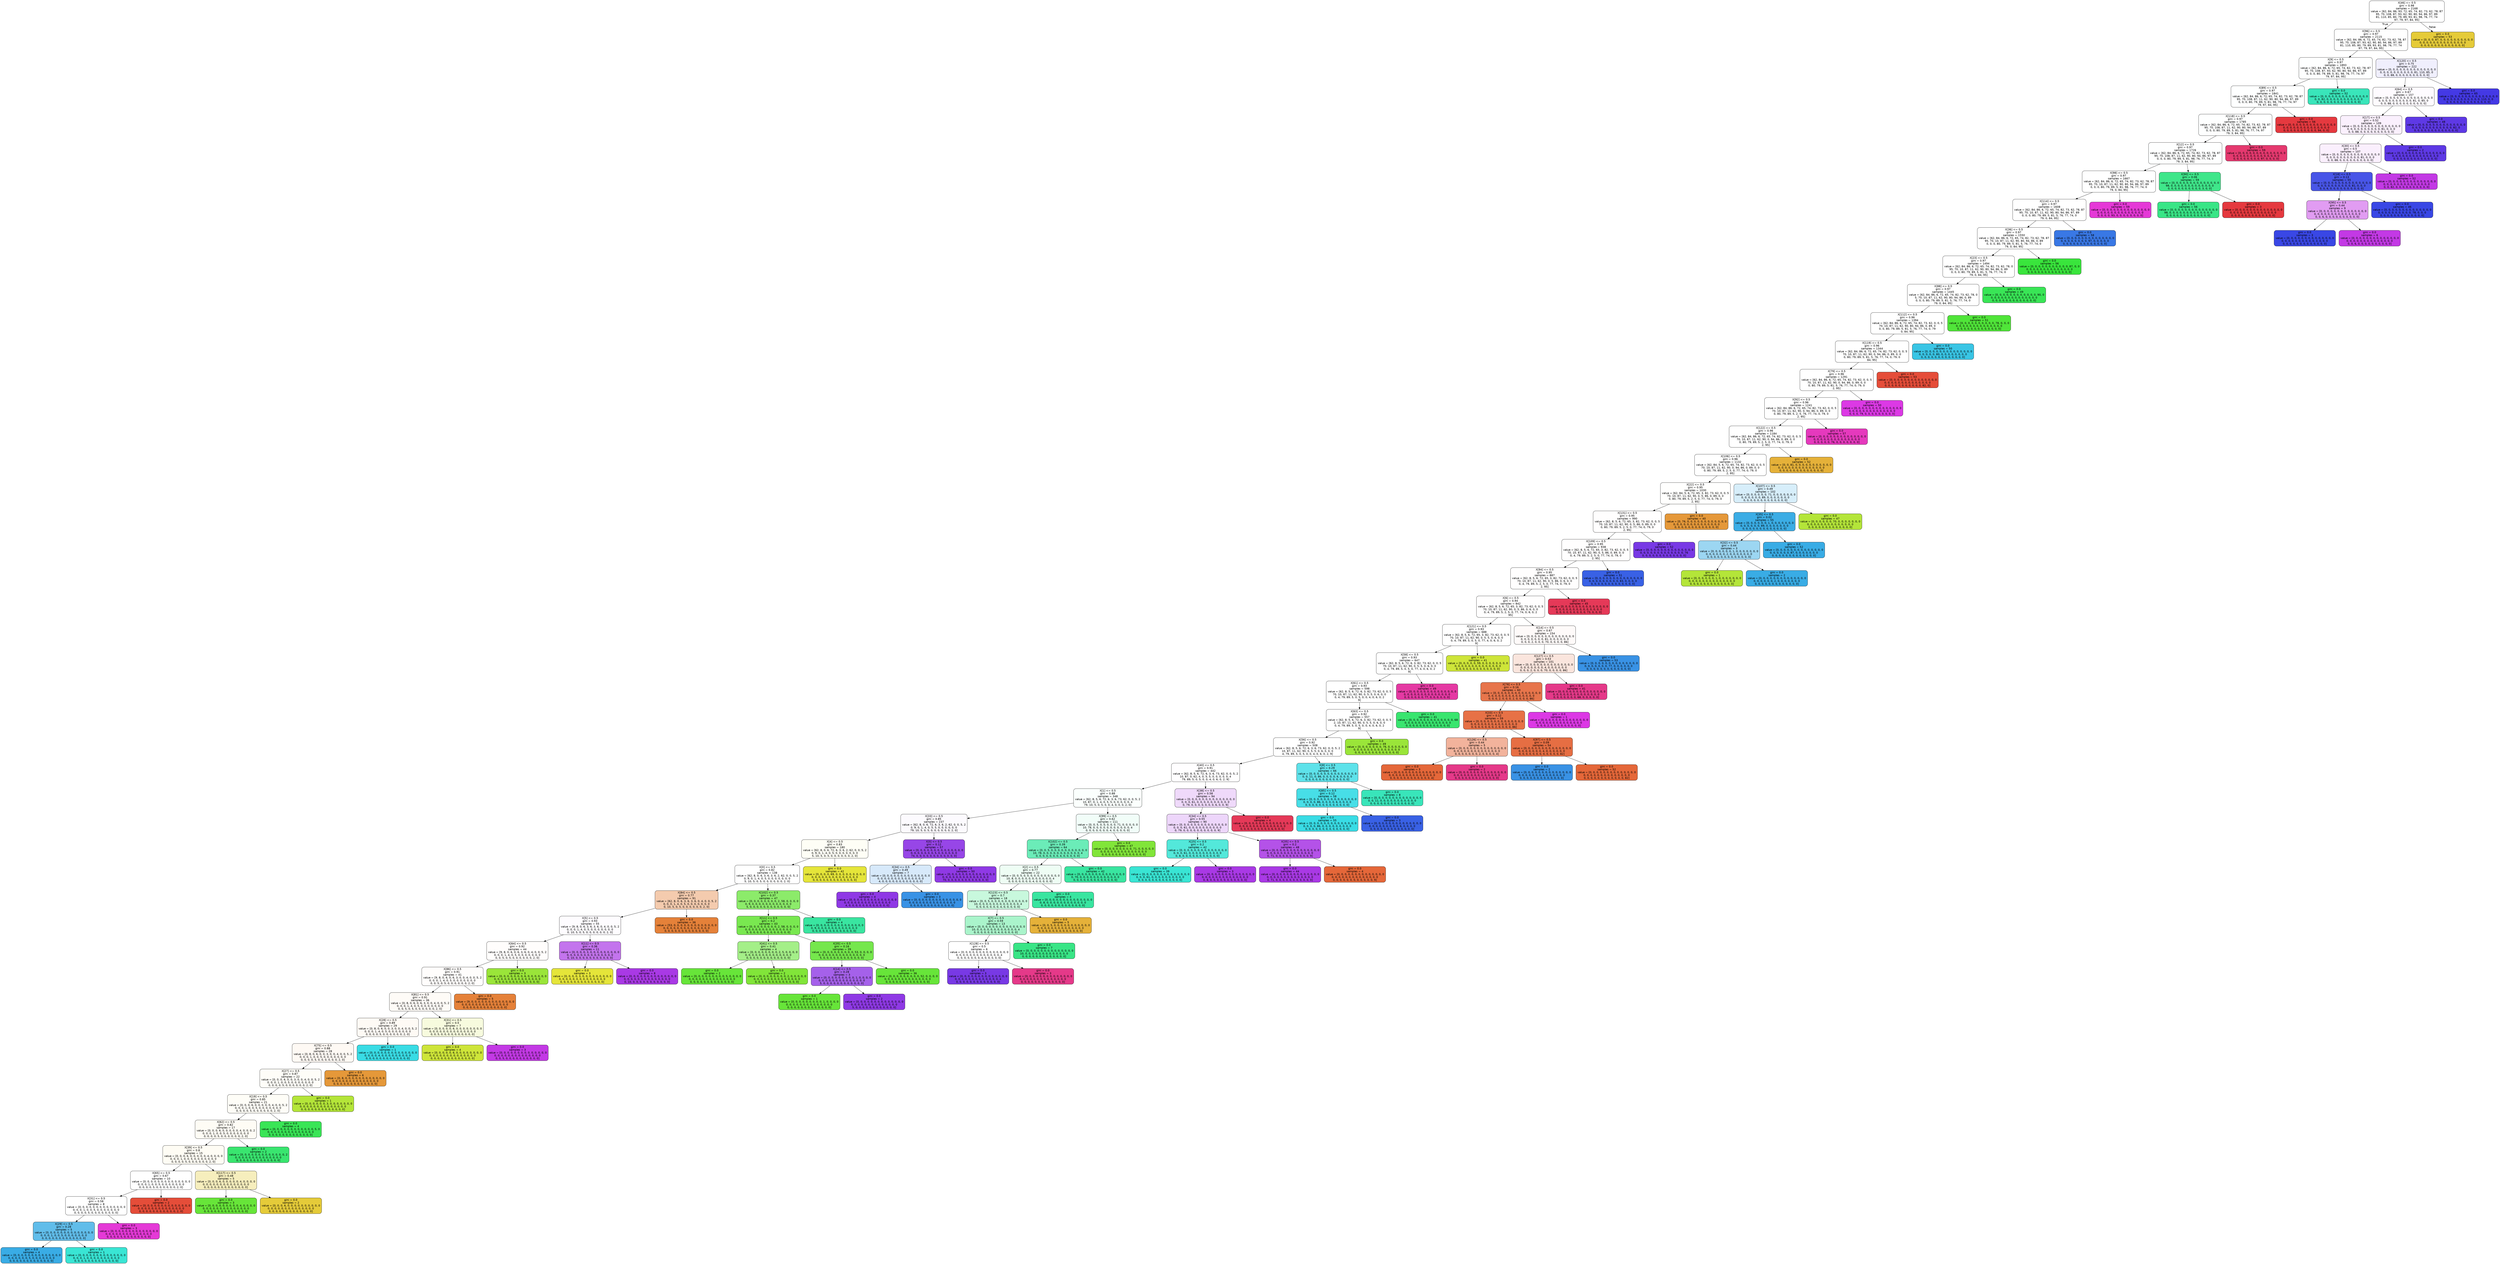 digraph Tree {
node [shape=box, style="filled, rounded", color="black", fontname=helvetica] ;
edge [fontname=helvetica] ;
0 [label="X[46] <= 0.5\ngini = 0.98\nsamples = 2168\nvalue = [62, 84, 86, 93, 72, 65, 74, 82, 73, 62, 78, 87\n95, 70, 108, 87, 93, 62, 90, 80, 94, 86, 97, 89\n81, 110, 85, 80, 79, 89, 93, 81, 98, 76, 77, 74\n97, 79, 97, 84, 95]", fillcolor="#ffffff"] ;
1 [label="X[96] <= 0.5\ngini = 0.97\nsamples = 2115\nvalue = [62, 84, 86, 6, 72, 65, 74, 82, 73, 62, 78, 87\n95, 70, 108, 87, 93, 62, 90, 80, 94, 86, 97, 89\n81, 110, 85, 80, 79, 89, 93, 81, 98, 76, 77, 74\n97, 79, 97, 84, 95]", fillcolor="#ffffff"] ;
0 -> 1 [labeldistance=2.5, labelangle=45, headlabel="True"] ;
2 [label="X[9] <= 0.5\ngini = 0.97\nsamples = 1893\nvalue = [62, 84, 86, 6, 72, 65, 74, 82, 73, 62, 78, 87\n95, 70, 108, 87, 93, 62, 90, 80, 94, 86, 97, 89\n0, 0, 0, 80, 79, 89, 5, 81, 98, 76, 77, 74, 97\n79, 97, 84, 95]", fillcolor="#feffff"] ;
1 -> 2 ;
3 [label="X[89] <= 0.5\ngini = 0.97\nsamples = 1841\nvalue = [62, 84, 86, 6, 72, 65, 74, 82, 73, 62, 78, 87\n95, 70, 108, 87, 11, 62, 90, 80, 94, 86, 97, 89\n0, 0, 0, 80, 79, 89, 5, 81, 98, 76, 77, 74, 97\n79, 97, 84, 95]", fillcolor="#feffff"] ;
2 -> 3 ;
4 [label="X[118] <= 0.5\ngini = 0.97\nsamples = 1785\nvalue = [62, 84, 86, 6, 72, 65, 74, 82, 73, 62, 78, 87\n95, 70, 108, 87, 11, 62, 90, 80, 94, 86, 97, 89\n0, 0, 0, 80, 79, 89, 5, 81, 98, 76, 77, 74, 97\n79, 3, 84, 95]", fillcolor="#feffff"] ;
3 -> 4 ;
5 [label="X[12] <= 0.5\ngini = 0.97\nsamples = 1726\nvalue = [62, 84, 86, 6, 72, 65, 74, 82, 73, 62, 78, 87\n95, 70, 108, 87, 11, 62, 90, 80, 94, 86, 97, 89\n0, 0, 0, 80, 79, 89, 5, 81, 98, 76, 77, 74, 0\n79, 3, 84, 95]", fillcolor="#feffff"] ;
4 -> 5 ;
6 [label="X[98] <= 0.5\ngini = 0.97\nsamples = 1667\nvalue = [62, 84, 86, 6, 72, 65, 74, 82, 73, 62, 78, 87\n95, 70, 10, 87, 11, 62, 90, 80, 94, 86, 97, 89\n0, 0, 0, 80, 79, 89, 5, 81, 98, 76, 77, 74, 0\n79, 0, 84, 95]", fillcolor="#ffffff"] ;
5 -> 6 ;
7 [label="X[114] <= 0.5\ngini = 0.97\nsamples = 1608\nvalue = [62, 84, 86, 6, 72, 65, 74, 82, 73, 62, 78, 87\n95, 70, 10, 87, 11, 62, 90, 80, 94, 86, 97, 89\n0, 0, 0, 80, 79, 89, 5, 81, 5, 76, 77, 74, 0\n79, 0, 84, 95]", fillcolor="#ffffff"] ;
6 -> 7 ;
8 [label="X[36] <= 0.5\ngini = 0.97\nsamples = 1550\nvalue = [62, 84, 86, 6, 72, 65, 74, 82, 73, 62, 78, 87\n95, 70, 10, 87, 11, 62, 90, 80, 94, 86, 0, 89\n0, 0, 0, 80, 79, 89, 5, 81, 5, 76, 77, 74, 0\n79, 0, 84, 95]", fillcolor="#ffffff"] ;
7 -> 8 ;
9 [label="X[23] <= 0.5\ngini = 0.97\nsamples = 1494\nvalue = [62, 84, 86, 6, 72, 65, 74, 82, 73, 62, 78, 0\n95, 70, 10, 87, 11, 62, 90, 80, 94, 86, 0, 89\n0, 0, 0, 80, 79, 89, 5, 81, 5, 76, 77, 74, 0\n79, 0, 84, 95]", fillcolor="#ffffff"] ;
8 -> 9 ;
10 [label="X[88] <= 0.5\ngini = 0.97\nsamples = 1445\nvalue = [62, 84, 86, 6, 72, 65, 74, 82, 73, 62, 78, 0\n5, 70, 10, 87, 11, 62, 90, 80, 94, 86, 0, 89\n0, 0, 0, 80, 79, 89, 5, 81, 5, 76, 77, 74, 0\n79, 0, 84, 95]", fillcolor="#ffffff"] ;
9 -> 10 ;
11 [label="X[112] <= 0.5\ngini = 0.96\nsamples = 1394\nvalue = [62, 84, 86, 6, 72, 65, 74, 82, 73, 62, 0, 0, 5\n70, 10, 87, 11, 62, 90, 80, 94, 86, 0, 89, 0\n0, 0, 80, 79, 89, 5, 81, 5, 76, 77, 74, 0, 79\n0, 84, 95]", fillcolor="#ffffff"] ;
10 -> 11 ;
12 [label="X[119] <= 0.5\ngini = 0.96\nsamples = 1344\nvalue = [62, 84, 86, 6, 72, 65, 74, 82, 73, 62, 0, 0, 5\n70, 10, 87, 11, 62, 90, 0, 94, 86, 0, 89, 0, 0\n0, 80, 79, 89, 5, 81, 5, 76, 77, 74, 0, 79, 0\n84, 95]", fillcolor="#ffffff"] ;
11 -> 12 ;
13 [label="X[79] <= 0.5\ngini = 0.96\nsamples = 1291\nvalue = [62, 84, 86, 6, 72, 65, 74, 82, 73, 62, 0, 0, 5\n70, 10, 87, 11, 62, 90, 0, 94, 86, 0, 89, 0, 0\n0, 80, 79, 89, 5, 81, 5, 76, 77, 74, 0, 79, 0\n2, 95]", fillcolor="#ffffff"] ;
12 -> 13 ;
14 [label="X[92] <= 0.5\ngini = 0.96\nsamples = 1241\nvalue = [62, 84, 86, 6, 72, 65, 74, 82, 73, 62, 0, 0, 5\n70, 10, 87, 11, 62, 90, 0, 94, 86, 0, 89, 0, 0\n0, 80, 79, 89, 5, 2, 5, 76, 77, 74, 0, 79, 0\n2, 95]", fillcolor="#ffffff"] ;
13 -> 14 ;
15 [label="X[122] <= 0.5\ngini = 0.96\nsamples = 1184\nvalue = [62, 84, 86, 6, 72, 65, 74, 82, 73, 62, 0, 0, 5\n70, 10, 87, 11, 62, 90, 0, 94, 86, 0, 89, 0, 0\n0, 80, 79, 89, 5, 2, 5, 0, 77, 74, 0, 79, 0\n2, 95]", fillcolor="#ffffff"] ;
14 -> 15 ;
16 [label="X[106] <= 0.5\ngini = 0.96\nsamples = 1132\nvalue = [62, 84, 5, 6, 72, 65, 74, 82, 73, 62, 0, 0, 5\n70, 10, 87, 11, 62, 90, 0, 94, 86, 0, 89, 0, 0\n0, 80, 79, 89, 5, 2, 5, 0, 77, 74, 0, 79, 0\n2, 95]", fillcolor="#ffffff"] ;
15 -> 16 ;
17 [label="X[22] <= 0.5\ngini = 0.95\nsamples = 1030\nvalue = [62, 84, 5, 6, 72, 65, 3, 82, 73, 62, 0, 0, 5\n70, 10, 87, 11, 62, 90, 0, 5, 86, 0, 89, 0, 0\n0, 80, 79, 89, 5, 2, 5, 0, 77, 74, 0, 79, 0\n2, 95]", fillcolor="#fffffe"] ;
16 -> 17 ;
18 [label="X[131] <= 0.5\ngini = 0.95\nsamples = 990\nvalue = [62, 8, 5, 6, 72, 65, 3, 82, 73, 62, 0, 0, 5\n70, 10, 87, 11, 62, 90, 0, 5, 86, 0, 89, 0, 0\n0, 80, 79, 89, 5, 2, 5, 0, 77, 74, 0, 79, 0\n2, 95]", fillcolor="#fffefe"] ;
17 -> 18 ;
19 [label="X[109] <= 0.5\ngini = 0.95\nsamples = 938\nvalue = [62, 8, 5, 6, 72, 65, 3, 82, 73, 62, 0, 0, 5\n70, 10, 87, 11, 62, 90, 0, 5, 86, 0, 89, 0, 0\n0, 4, 79, 89, 5, 2, 5, 0, 77, 74, 0, 79, 0\n2, 95]", fillcolor="#fffefe"] ;
18 -> 19 ;
20 [label="X[94] <= 0.5\ngini = 0.95\nsamples = 887\nvalue = [62, 8, 5, 6, 72, 65, 3, 82, 73, 62, 0, 0, 5\n70, 10, 87, 11, 62, 90, 0, 5, 86, 0, 6, 0, 0\n0, 4, 79, 89, 5, 2, 5, 0, 77, 74, 0, 79, 0\n2, 95]", fillcolor="#fffefe"] ;
19 -> 20 ;
21 [label="X[6] <= 0.5\ngini = 0.94\nsamples = 842\nvalue = [62, 8, 5, 6, 72, 65, 3, 82, 73, 62, 0, 0, 5\n70, 10, 87, 11, 62, 90, 0, 5, 86, 0, 6, 0, 0\n0, 4, 79, 89, 5, 2, 5, 0, 77, 74, 0, 6, 0, 2\n95]", fillcolor="#fffefe"] ;
20 -> 21 ;
22 [label="X[121] <= 0.5\ngini = 0.93\nsamples = 688\nvalue = [62, 8, 5, 6, 72, 65, 3, 82, 73, 62, 0, 0, 5\n70, 10, 87, 11, 62, 90, 0, 5, 5, 0, 6, 0, 0\n0, 4, 79, 89, 5, 0, 5, 0, 77, 4, 0, 6, 0, 2\n9]", fillcolor="#ffffff"] ;
21 -> 22 ;
23 [label="X[58] <= 0.5\ngini = 0.93\nsamples = 647\nvalue = [62, 8, 5, 6, 72, 6, 3, 82, 73, 62, 0, 0, 5\n70, 10, 87, 11, 62, 90, 0, 5, 5, 0, 6, 0, 0\n0, 4, 79, 89, 5, 0, 5, 0, 77, 4, 0, 6, 0, 2\n9]", fillcolor="#ffffff"] ;
22 -> 23 ;
24 [label="X[61] <= 0.5\ngini = 0.93\nsamples = 598\nvalue = [62, 8, 5, 6, 72, 6, 3, 82, 73, 62, 0, 0, 5\n70, 10, 87, 11, 62, 90, 0, 5, 5, 0, 6, 0, 0\n0, 4, 79, 89, 5, 0, 5, 0, 0, 4, 0, 6, 0, 2\n9]", fillcolor="#ffffff"] ;
23 -> 24 ;
25 [label="X[63] <= 0.5\ngini = 0.92\nsamples = 557\nvalue = [62, 8, 5, 6, 72, 6, 3, 82, 73, 62, 0, 0, 5\n2, 10, 87, 11, 62, 90, 0, 5, 5, 0, 6, 0, 0\n0, 4, 79, 89, 5, 0, 5, 0, 0, 4, 0, 6, 0, 2\n9]", fillcolor="#ffffff"] ;
24 -> 25 ;
26 [label="X[56] <= 0.5\ngini = 0.92\nsamples = 508\nvalue = [62, 8, 5, 6, 72, 6, 3, 6, 73, 62, 0, 0, 5, 2\n10, 87, 11, 62, 90, 0, 5, 5, 0, 6, 0, 0, 0\n4, 79, 89, 5, 0, 5, 0, 0, 4, 0, 6, 0, 2, 9]", fillcolor="#ffffff"] ;
25 -> 26 ;
27 [label="X[40] <= 0.5\ngini = 0.91\nsamples = 442\nvalue = [62, 8, 5, 6, 72, 6, 3, 6, 73, 62, 0, 0, 5, 2\n10, 87, 0, 62, 4, 0, 5, 5, 0, 0, 0, 0, 0, 4\n79, 89, 5, 0, 5, 0, 0, 4, 0, 6, 0, 2, 9]", fillcolor="#fffeff"] ;
26 -> 27 ;
28 [label="X[1] <= 0.5\ngini = 0.88\nsamples = 348\nvalue = [62, 8, 5, 6, 72, 6, 3, 6, 73, 62, 0, 0, 5, 2\n10, 87, 0, 1, 4, 0, 5, 5, 0, 0, 0, 0, 0, 4\n79, 10, 5, 0, 5, 0, 0, 4, 0, 0, 0, 2, 0]", fillcolor="#fbfffd"] ;
27 -> 28 ;
29 [label="X[33] <= 0.5\ngini = 0.85\nsamples = 237\nvalue = [62, 8, 0, 6, 72, 6, 3, 6, 2, 62, 0, 0, 5, 2\n0, 9, 0, 1, 4, 0, 5, 5, 0, 0, 0, 0, 0, 0\n79, 10, 5, 0, 5, 0, 0, 0, 0, 0, 0, 2, 0]", fillcolor="#fcfafe"] ;
28 -> 29 ;
30 [label="X[4] <= 0.5\ngini = 0.83\nsamples = 180\nvalue = [62, 8, 0, 6, 72, 6, 3, 6, 2, 62, 0, 0, 5, 2\n0, 9, 0, 1, 4, 0, 5, 0, 0, 0, 0, 0, 0, 0\n5, 10, 5, 0, 5, 0, 0, 0, 0, 0, 0, 2, 0]", fillcolor="#fefef6"] ;
29 -> 30 ;
31 [label="X[0] <= 0.5\ngini = 0.82\nsamples = 138\nvalue = [62, 8, 0, 6, 3, 6, 3, 6, 2, 62, 0, 0, 5, 2\n0, 9, 0, 1, 4, 0, 5, 0, 0, 0, 0, 0, 0, 0\n5, 10, 5, 0, 5, 0, 0, 0, 0, 0, 0, 2, 0]", fillcolor="#ffffff"] ;
30 -> 31 ;
32 [label="X[84] <= 0.5\ngini = 0.77\nsamples = 91\nvalue = [62, 8, 0, 6, 3, 6, 3, 6, 0, 4, 0, 0, 5, 2\n0, 0, 0, 1, 4, 0, 5, 0, 0, 0, 0, 0, 0, 0\n0, 10, 5, 0, 5, 0, 0, 0, 0, 0, 0, 2, 0]", fillcolor="#f4cbae"] ;
31 -> 32 ;
33 [label="X[5] <= 0.5\ngini = 0.93\nsamples = 55\nvalue = [9, 8, 0, 6, 3, 6, 3, 6, 0, 4, 0, 0, 5, 2\n0, 0, 0, 1, 4, 0, 5, 0, 0, 0, 0, 0, 0, 0\n0, 10, 5, 0, 5, 0, 0, 0, 0, 0, 0, 2, 0]", fillcolor="#fefcff"] ;
32 -> 33 ;
34 [label="X[64] <= 0.5\ngini = 0.92\nsamples = 44\nvalue = [9, 8, 0, 6, 0, 6, 3, 6, 0, 4, 0, 0, 5, 2\n0, 0, 0, 1, 4, 0, 5, 0, 0, 0, 0, 0, 0, 0\n0, 0, 5, 0, 5, 0, 0, 0, 0, 0, 0, 2, 0]", fillcolor="#fffdfc"] ;
33 -> 34 ;
35 [label="X[86] <= 0.5\ngini = 0.91\nsamples = 41\nvalue = [9, 8, 0, 6, 0, 6, 3, 0, 0, 4, 0, 0, 5, 2\n0, 0, 0, 1, 4, 0, 5, 0, 0, 0, 0, 0, 0, 0\n0, 0, 5, 0, 5, 0, 0, 0, 0, 0, 0, 2, 0]", fillcolor="#fffdfc"] ;
34 -> 35 ;
36 [label="X[81] <= 0.5\ngini = 0.91\nsamples = 36\nvalue = [0, 8, 0, 6, 0, 6, 3, 0, 0, 4, 0, 0, 5, 2\n0, 0, 0, 1, 4, 0, 5, 0, 0, 0, 0, 0, 0, 0\n0, 0, 5, 0, 5, 0, 0, 0, 0, 0, 0, 2, 0]", fillcolor="#fefbf7"] ;
35 -> 36 ;
37 [label="X[28] <= 0.5\ngini = 0.89\nsamples = 29\nvalue = [0, 8, 0, 6, 0, 0, 3, 0, 0, 4, 0, 0, 5, 2\n0, 0, 0, 1, 4, 0, 5, 0, 0, 0, 0, 0, 0, 0\n0, 0, 0, 0, 5, 0, 0, 0, 0, 0, 0, 2, 0]", fillcolor="#fefaf5"] ;
36 -> 37 ;
38 [label="X[75] <= 0.5\ngini = 0.88\nsamples = 28\nvalue = [0, 8, 0, 6, 0, 0, 3, 0, 0, 4, 0, 0, 5, 2\n0, 0, 0, 1, 0, 0, 5, 0, 0, 0, 0, 0, 0, 0\n0, 0, 0, 0, 5, 0, 0, 0, 0, 0, 0, 2, 0]", fillcolor="#fef9f4"] ;
37 -> 38 ;
39 [label="X[27] <= 0.5\ngini = 0.87\nsamples = 22\nvalue = [0, 0, 0, 6, 0, 0, 3, 0, 0, 4, 0, 0, 5, 2\n0, 0, 0, 1, 0, 0, 5, 0, 0, 0, 0, 0, 0, 0\n0, 0, 0, 0, 5, 0, 0, 0, 0, 0, 0, 2, 0]", fillcolor="#fefdf8"] ;
38 -> 39 ;
40 [label="X[19] <= 0.5\ngini = 0.85\nsamples = 21\nvalue = [0, 0, 0, 6, 0, 0, 0, 0, 0, 4, 0, 0, 5, 2\n0, 0, 0, 1, 0, 0, 5, 0, 0, 0, 0, 0, 0, 0\n0, 0, 0, 0, 5, 0, 0, 0, 0, 0, 0, 2, 0]", fillcolor="#fefdf7"] ;
39 -> 40 ;
41 [label="X[62] <= 0.5\ngini = 0.82\nsamples = 17\nvalue = [0, 0, 0, 6, 0, 0, 0, 0, 0, 4, 0, 0, 0, 2\n0, 0, 0, 1, 0, 0, 5, 0, 0, 0, 0, 0, 0, 0\n0, 0, 0, 0, 5, 0, 0, 0, 0, 0, 0, 2, 0]", fillcolor="#fefcf5"] ;
40 -> 41 ;
42 [label="X[39] <= 0.5\ngini = 0.8\nsamples = 15\nvalue = [0, 0, 0, 6, 0, 0, 0, 0, 0, 4, 0, 0, 0, 0\n0, 0, 0, 1, 0, 0, 5, 0, 0, 0, 0, 0, 0, 0\n0, 0, 0, 0, 5, 0, 0, 0, 0, 0, 0, 2, 0]", fillcolor="#fefcf4"] ;
41 -> 42 ;
43 [label="X[65] <= 0.5\ngini = 0.67\nsamples = 10\nvalue = [0, 0, 0, 0, 0, 0, 0, 0, 0, 0, 0, 0, 0, 0\n0, 0, 0, 1, 0, 0, 5, 0, 0, 0, 0, 0, 0, 0\n0, 0, 0, 0, 5, 0, 0, 0, 0, 0, 0, 2, 0]", fillcolor="#ffffff"] ;
42 -> 43 ;
44 [label="X[31] <= 0.5\ngini = 0.58\nsamples = 8\nvalue = [0, 0, 0, 0, 0, 0, 0, 0, 0, 0, 0, 0, 0, 0\n0, 0, 0, 1, 0, 0, 5, 0, 0, 0, 0, 0, 0, 0\n0, 0, 0, 0, 5, 0, 0, 0, 0, 0, 0, 0, 0]", fillcolor="#ffffff"] ;
43 -> 44 ;
45 [label="X[29] <= 0.5\ngini = 0.28\nsamples = 5\nvalue = [0, 0, 0, 0, 0, 0, 0, 0, 0, 0, 0, 0, 0, 0\n0, 0, 0, 1, 0, 0, 5, 0, 0, 0, 0, 0, 0, 0\n0, 0, 0, 0, 0, 0, 0, 0, 0, 0, 0, 0, 0]", fillcolor="#61bdea"] ;
44 -> 45 ;
46 [label="gini = 0.0\nsamples = 4\nvalue = [0, 0, 0, 0, 0, 0, 0, 0, 0, 0, 0, 0, 0, 0\n0, 0, 0, 0, 0, 0, 5, 0, 0, 0, 0, 0, 0, 0\n0, 0, 0, 0, 0, 0, 0, 0, 0, 0, 0, 0, 0]", fillcolor="#39ace5"] ;
45 -> 46 ;
47 [label="gini = 0.0\nsamples = 1\nvalue = [0, 0, 0, 0, 0, 0, 0, 0, 0, 0, 0, 0, 0, 0\n0, 0, 0, 1, 0, 0, 0, 0, 0, 0, 0, 0, 0, 0\n0, 0, 0, 0, 0, 0, 0, 0, 0, 0, 0, 0, 0]", fillcolor="#39e5d4"] ;
45 -> 47 ;
48 [label="gini = 0.0\nsamples = 3\nvalue = [0, 0, 0, 0, 0, 0, 0, 0, 0, 0, 0, 0, 0, 0\n0, 0, 0, 0, 0, 0, 0, 0, 0, 0, 0, 0, 0, 0\n0, 0, 0, 0, 5, 0, 0, 0, 0, 0, 0, 0, 0]", fillcolor="#e539d7"] ;
44 -> 48 ;
49 [label="gini = 0.0\nsamples = 2\nvalue = [0, 0, 0, 0, 0, 0, 0, 0, 0, 0, 0, 0, 0, 0\n0, 0, 0, 0, 0, 0, 0, 0, 0, 0, 0, 0, 0, 0\n0, 0, 0, 0, 0, 0, 0, 0, 0, 0, 0, 2, 0]", fillcolor="#e54d39"] ;
43 -> 49 ;
50 [label="X[117] <= 0.5\ngini = 0.48\nsamples = 5\nvalue = [0, 0, 0, 6, 0, 0, 0, 0, 0, 4, 0, 0, 0, 0\n0, 0, 0, 0, 0, 0, 0, 0, 0, 0, 0, 0, 0, 0\n0, 0, 0, 0, 0, 0, 0, 0, 0, 0, 0, 0, 0]", fillcolor="#f6eebd"] ;
42 -> 50 ;
51 [label="gini = 0.0\nsamples = 3\nvalue = [0, 0, 0, 0, 0, 0, 0, 0, 0, 4, 0, 0, 0, 0\n0, 0, 0, 0, 0, 0, 0, 0, 0, 0, 0, 0, 0, 0\n0, 0, 0, 0, 0, 0, 0, 0, 0, 0, 0, 0, 0]", fillcolor="#67e539"] ;
50 -> 51 ;
52 [label="gini = 0.0\nsamples = 2\nvalue = [0, 0, 0, 6, 0, 0, 0, 0, 0, 0, 0, 0, 0, 0\n0, 0, 0, 0, 0, 0, 0, 0, 0, 0, 0, 0, 0, 0\n0, 0, 0, 0, 0, 0, 0, 0, 0, 0, 0, 0, 0]", fillcolor="#e5cb39"] ;
50 -> 52 ;
53 [label="gini = 0.0\nsamples = 2\nvalue = [0, 0, 0, 0, 0, 0, 0, 0, 0, 0, 0, 0, 0, 2\n0, 0, 0, 0, 0, 0, 0, 0, 0, 0, 0, 0, 0, 0\n0, 0, 0, 0, 0, 0, 0, 0, 0, 0, 0, 0, 0]", fillcolor="#39e56f"] ;
41 -> 53 ;
54 [label="gini = 0.0\nsamples = 4\nvalue = [0, 0, 0, 0, 0, 0, 0, 0, 0, 0, 0, 0, 5, 0\n0, 0, 0, 0, 0, 0, 0, 0, 0, 0, 0, 0, 0, 0\n0, 0, 0, 0, 0, 0, 0, 0, 0, 0, 0, 0, 0]", fillcolor="#39e556"] ;
40 -> 54 ;
55 [label="gini = 0.0\nsamples = 1\nvalue = [0, 0, 0, 0, 0, 0, 3, 0, 0, 0, 0, 0, 0, 0\n0, 0, 0, 0, 0, 0, 0, 0, 0, 0, 0, 0, 0, 0\n0, 0, 0, 0, 0, 0, 0, 0, 0, 0, 0, 0, 0]", fillcolor="#b4e539"] ;
39 -> 55 ;
56 [label="gini = 0.0\nsamples = 6\nvalue = [0, 8, 0, 0, 0, 0, 0, 0, 0, 0, 0, 0, 0, 0\n0, 0, 0, 0, 0, 0, 0, 0, 0, 0, 0, 0, 0, 0\n0, 0, 0, 0, 0, 0, 0, 0, 0, 0, 0, 0, 0]", fillcolor="#e59839"] ;
38 -> 56 ;
57 [label="gini = 0.0\nsamples = 1\nvalue = [0, 0, 0, 0, 0, 0, 0, 0, 0, 0, 0, 0, 0, 0\n0, 0, 0, 0, 4, 0, 0, 0, 0, 0, 0, 0, 0, 0\n0, 0, 0, 0, 0, 0, 0, 0, 0, 0, 0, 0, 0]", fillcolor="#39dce5"] ;
37 -> 57 ;
58 [label="X[31] <= 0.5\ngini = 0.5\nsamples = 7\nvalue = [0, 0, 0, 0, 0, 6, 0, 0, 0, 0, 0, 0, 0, 0\n0, 0, 0, 0, 0, 0, 0, 0, 0, 0, 0, 0, 0, 0\n0, 0, 5, 0, 0, 0, 0, 0, 0, 0, 0, 0, 0]", fillcolor="#f7fbde"] ;
36 -> 58 ;
59 [label="gini = 0.0\nsamples = 4\nvalue = [0, 0, 0, 0, 0, 6, 0, 0, 0, 0, 0, 0, 0, 0\n0, 0, 0, 0, 0, 0, 0, 0, 0, 0, 0, 0, 0, 0\n0, 0, 0, 0, 0, 0, 0, 0, 0, 0, 0, 0, 0]", fillcolor="#cee539"] ;
58 -> 59 ;
60 [label="gini = 0.0\nsamples = 3\nvalue = [0, 0, 0, 0, 0, 0, 0, 0, 0, 0, 0, 0, 0, 0\n0, 0, 0, 0, 0, 0, 0, 0, 0, 0, 0, 0, 0, 0\n0, 0, 5, 0, 0, 0, 0, 0, 0, 0, 0, 0, 0]", fillcolor="#c339e5"] ;
58 -> 60 ;
61 [label="gini = 0.0\nsamples = 5\nvalue = [9, 0, 0, 0, 0, 0, 0, 0, 0, 0, 0, 0, 0, 0\n0, 0, 0, 0, 0, 0, 0, 0, 0, 0, 0, 0, 0, 0\n0, 0, 0, 0, 0, 0, 0, 0, 0, 0, 0, 0, 0]", fillcolor="#e58139"] ;
35 -> 61 ;
62 [label="gini = 0.0\nsamples = 3\nvalue = [0, 0, 0, 0, 0, 0, 0, 6, 0, 0, 0, 0, 0, 0\n0, 0, 0, 0, 0, 0, 0, 0, 0, 0, 0, 0, 0, 0\n0, 0, 0, 0, 0, 0, 0, 0, 0, 0, 0, 0, 0]", fillcolor="#9ae539"] ;
34 -> 62 ;
63 [label="X[11] <= 0.5\ngini = 0.36\nsamples = 11\nvalue = [0, 0, 0, 0, 3, 0, 0, 0, 0, 0, 0, 0, 0, 0\n0, 0, 0, 0, 0, 0, 0, 0, 0, 0, 0, 0, 0, 0\n0, 10, 0, 0, 0, 0, 0, 0, 0, 0, 0, 0, 0]", fillcolor="#c374ed"] ;
33 -> 63 ;
64 [label="gini = 0.0\nsamples = 3\nvalue = [0, 0, 0, 0, 3, 0, 0, 0, 0, 0, 0, 0, 0, 0\n0, 0, 0, 0, 0, 0, 0, 0, 0, 0, 0, 0, 0, 0\n0, 0, 0, 0, 0, 0, 0, 0, 0, 0, 0, 0, 0]", fillcolor="#e5e539"] ;
63 -> 64 ;
65 [label="gini = 0.0\nsamples = 8\nvalue = [0, 0, 0, 0, 0, 0, 0, 0, 0, 0, 0, 0, 0, 0\n0, 0, 0, 0, 0, 0, 0, 0, 0, 0, 0, 0, 0, 0\n0, 10, 0, 0, 0, 0, 0, 0, 0, 0, 0, 0, 0]", fillcolor="#a939e5"] ;
63 -> 65 ;
66 [label="gini = 0.0\nsamples = 36\nvalue = [53, 0, 0, 0, 0, 0, 0, 0, 0, 0, 0, 0, 0, 0\n0, 0, 0, 0, 0, 0, 0, 0, 0, 0, 0, 0, 0, 0\n0, 0, 0, 0, 0, 0, 0, 0, 0, 0, 0, 0, 0]", fillcolor="#e58139"] ;
32 -> 66 ;
67 [label="X[102] <= 0.5\ngini = 0.37\nsamples = 47\nvalue = [0, 0, 0, 0, 0, 0, 0, 0, 2, 58, 0, 0, 0, 0\n0, 9, 0, 0, 0, 0, 0, 0, 0, 0, 0, 0, 0, 0\n5, 0, 0, 0, 0, 0, 0, 0, 0, 0, 0, 0, 0]", fillcolor="#8ceb6a"] ;
31 -> 67 ;
68 [label="X[11] <= 0.5\ngini = 0.2\nsamples = 43\nvalue = [0, 0, 0, 0, 0, 0, 0, 0, 2, 58, 0, 0, 0, 0\n0, 0, 0, 0, 0, 0, 0, 0, 0, 0, 0, 0, 0, 0\n5, 0, 0, 0, 0, 0, 0, 0, 0, 0, 0, 0, 0]", fillcolor="#79e850"] ;
67 -> 68 ;
69 [label="X[41] <= 0.5\ngini = 0.41\nsamples = 4\nvalue = [0, 0, 0, 0, 0, 0, 0, 0, 2, 5, 0, 0, 0, 0\n0, 0, 0, 0, 0, 0, 0, 0, 0, 0, 0, 0, 0, 0\n0, 0, 0, 0, 0, 0, 0, 0, 0, 0, 0, 0, 0]", fillcolor="#a4ef88"] ;
68 -> 69 ;
70 [label="gini = 0.0\nsamples = 2\nvalue = [0, 0, 0, 0, 0, 0, 0, 0, 0, 5, 0, 0, 0, 0\n0, 0, 0, 0, 0, 0, 0, 0, 0, 0, 0, 0, 0, 0\n0, 0, 0, 0, 0, 0, 0, 0, 0, 0, 0, 0, 0]", fillcolor="#67e539"] ;
69 -> 70 ;
71 [label="gini = 0.0\nsamples = 2\nvalue = [0, 0, 0, 0, 0, 0, 0, 0, 2, 0, 0, 0, 0, 0\n0, 0, 0, 0, 0, 0, 0, 0, 0, 0, 0, 0, 0, 0\n0, 0, 0, 0, 0, 0, 0, 0, 0, 0, 0, 0, 0]", fillcolor="#81e539"] ;
69 -> 71 ;
72 [label="X[35] <= 0.5\ngini = 0.16\nsamples = 39\nvalue = [0, 0, 0, 0, 0, 0, 0, 0, 0, 53, 0, 0, 0, 0\n0, 0, 0, 0, 0, 0, 0, 0, 0, 0, 0, 0, 0, 0\n5, 0, 0, 0, 0, 0, 0, 0, 0, 0, 0, 0, 0]", fillcolor="#75e74c"] ;
68 -> 72 ;
73 [label="X[14] <= 0.5\ngini = 0.28\nsamples = 3\nvalue = [0, 0, 0, 0, 0, 0, 0, 0, 0, 1, 0, 0, 0, 0\n0, 0, 0, 0, 0, 0, 0, 0, 0, 0, 0, 0, 0, 0\n5, 0, 0, 0, 0, 0, 0, 0, 0, 0, 0, 0, 0]", fillcolor="#a561ea"] ;
72 -> 73 ;
74 [label="gini = 0.0\nsamples = 1\nvalue = [0, 0, 0, 0, 0, 0, 0, 0, 0, 1, 0, 0, 0, 0\n0, 0, 0, 0, 0, 0, 0, 0, 0, 0, 0, 0, 0, 0\n0, 0, 0, 0, 0, 0, 0, 0, 0, 0, 0, 0, 0]", fillcolor="#67e539"] ;
73 -> 74 ;
75 [label="gini = 0.0\nsamples = 2\nvalue = [0, 0, 0, 0, 0, 0, 0, 0, 0, 0, 0, 0, 0, 0\n0, 0, 0, 0, 0, 0, 0, 0, 0, 0, 0, 0, 0, 0\n5, 0, 0, 0, 0, 0, 0, 0, 0, 0, 0, 0, 0]", fillcolor="#8f39e5"] ;
73 -> 75 ;
76 [label="gini = 0.0\nsamples = 36\nvalue = [0, 0, 0, 0, 0, 0, 0, 0, 0, 52, 0, 0, 0, 0\n0, 0, 0, 0, 0, 0, 0, 0, 0, 0, 0, 0, 0, 0\n0, 0, 0, 0, 0, 0, 0, 0, 0, 0, 0, 0, 0]", fillcolor="#67e539"] ;
72 -> 76 ;
77 [label="gini = 0.0\nsamples = 4\nvalue = [0, 0, 0, 0, 0, 0, 0, 0, 0, 0, 0, 0, 0, 0\n0, 9, 0, 0, 0, 0, 0, 0, 0, 0, 0, 0, 0, 0\n0, 0, 0, 0, 0, 0, 0, 0, 0, 0, 0, 0, 0]", fillcolor="#39e5a0"] ;
67 -> 77 ;
78 [label="gini = 0.0\nsamples = 42\nvalue = [0, 0, 0, 0, 69, 0, 0, 0, 0, 0, 0, 0, 0, 0\n0, 0, 0, 0, 0, 0, 0, 0, 0, 0, 0, 0, 0, 0\n0, 0, 0, 0, 0, 0, 0, 0, 0, 0, 0, 0, 0]", fillcolor="#e5e539"] ;
30 -> 78 ;
79 [label="X[0] <= 0.5\ngini = 0.12\nsamples = 57\nvalue = [0, 0, 0, 0, 0, 0, 0, 0, 0, 0, 0, 0, 0, 0\n0, 0, 0, 0, 0, 0, 0, 5, 0, 0, 0, 0, 0, 0\n74, 0, 0, 0, 0, 0, 0, 0, 0, 0, 0, 0, 0]", fillcolor="#9746e7"] ;
29 -> 79 ;
80 [label="X[34] <= 0.5\ngini = 0.49\nsamples = 7\nvalue = [0, 0, 0, 0, 0, 0, 0, 0, 0, 0, 0, 0, 0, 0\n0, 0, 0, 0, 0, 0, 0, 5, 0, 0, 0, 0, 0, 0\n4, 0, 0, 0, 0, 0, 0, 0, 0, 0, 0, 0, 0]", fillcolor="#d7e9fa"] ;
79 -> 80 ;
81 [label="gini = 0.0\nsamples = 4\nvalue = [0, 0, 0, 0, 0, 0, 0, 0, 0, 0, 0, 0, 0, 0\n0, 0, 0, 0, 0, 0, 0, 0, 0, 0, 0, 0, 0, 0\n4, 0, 0, 0, 0, 0, 0, 0, 0, 0, 0, 0, 0]", fillcolor="#8f39e5"] ;
80 -> 81 ;
82 [label="gini = 0.0\nsamples = 3\nvalue = [0, 0, 0, 0, 0, 0, 0, 0, 0, 0, 0, 0, 0, 0\n0, 0, 0, 0, 0, 0, 0, 5, 0, 0, 0, 0, 0, 0\n0, 0, 0, 0, 0, 0, 0, 0, 0, 0, 0, 0, 0]", fillcolor="#3992e5"] ;
80 -> 82 ;
83 [label="gini = 0.0\nsamples = 50\nvalue = [0, 0, 0, 0, 0, 0, 0, 0, 0, 0, 0, 0, 0, 0\n0, 0, 0, 0, 0, 0, 0, 0, 0, 0, 0, 0, 0, 0\n70, 0, 0, 0, 0, 0, 0, 0, 0, 0, 0, 0, 0]", fillcolor="#8f39e5"] ;
79 -> 83 ;
84 [label="X[99] <= 0.5\ngini = 0.62\nsamples = 111\nvalue = [0, 0, 5, 0, 0, 0, 0, 0, 71, 0, 0, 0, 0, 0\n10, 78, 0, 0, 0, 0, 0, 0, 0, 0, 0, 0, 0, 4\n0, 0, 0, 0, 0, 0, 0, 4, 0, 0, 0, 0, 0]", fillcolor="#f1fdf8"] ;
28 -> 84 ;
85 [label="X[102] <= 0.5\ngini = 0.39\nsamples = 64\nvalue = [0, 0, 5, 0, 0, 0, 0, 0, 0, 0, 0, 0, 0, 0\n10, 78, 0, 0, 0, 0, 0, 0, 0, 0, 0, 0, 0, 4\n0, 0, 0, 0, 0, 0, 0, 4, 0, 0, 0, 0, 0]", fillcolor="#6becb8"] ;
84 -> 85 ;
86 [label="X[2] <= 0.5\ngini = 0.77\nsamples = 22\nvalue = [0, 0, 5, 0, 0, 0, 0, 0, 0, 0, 0, 0, 0, 0\n10, 8, 0, 0, 0, 0, 0, 0, 0, 0, 0, 0, 0, 4\n0, 0, 0, 0, 0, 0, 0, 4, 0, 0, 0, 0, 0]", fillcolor="#eefdf4"] ;
85 -> 86 ;
87 [label="X[123] <= 0.5\ngini = 0.7\nsamples = 18\nvalue = [0, 0, 5, 0, 0, 0, 0, 0, 0, 0, 0, 0, 0, 0\n10, 0, 0, 0, 0, 0, 0, 0, 0, 0, 0, 0, 0, 4\n0, 0, 0, 0, 0, 0, 0, 4, 0, 0, 0, 0, 0]", fillcolor="#c8f8dd"] ;
86 -> 87 ;
88 [label="X[7] <= 0.5\ngini = 0.59\nsamples = 13\nvalue = [0, 0, 0, 0, 0, 0, 0, 0, 0, 0, 0, 0, 0, 0\n10, 0, 0, 0, 0, 0, 0, 0, 0, 0, 0, 0, 0, 4\n0, 0, 0, 0, 0, 0, 0, 4, 0, 0, 0, 0, 0]", fillcolor="#aaf4cb"] ;
87 -> 88 ;
89 [label="X[128] <= 0.5\ngini = 0.5\nsamples = 6\nvalue = [0, 0, 0, 0, 0, 0, 0, 0, 0, 0, 0, 0, 0, 0\n0, 0, 0, 0, 0, 0, 0, 0, 0, 0, 0, 0, 0, 4\n0, 0, 0, 0, 0, 0, 0, 4, 0, 0, 0, 0, 0]", fillcolor="#ffffff"] ;
88 -> 89 ;
90 [label="gini = 0.0\nsamples = 3\nvalue = [0, 0, 0, 0, 0, 0, 0, 0, 0, 0, 0, 0, 0, 0\n0, 0, 0, 0, 0, 0, 0, 0, 0, 0, 0, 0, 0, 4\n0, 0, 0, 0, 0, 0, 0, 0, 0, 0, 0, 0, 0]", fillcolor="#7839e5"] ;
89 -> 90 ;
91 [label="gini = 0.0\nsamples = 3\nvalue = [0, 0, 0, 0, 0, 0, 0, 0, 0, 0, 0, 0, 0, 0\n0, 0, 0, 0, 0, 0, 0, 0, 0, 0, 0, 0, 0, 0\n0, 0, 0, 0, 0, 0, 0, 4, 0, 0, 0, 0, 0]", fillcolor="#e53989"] ;
89 -> 91 ;
92 [label="gini = 0.0\nsamples = 7\nvalue = [0, 0, 0, 0, 0, 0, 0, 0, 0, 0, 0, 0, 0, 0\n10, 0, 0, 0, 0, 0, 0, 0, 0, 0, 0, 0, 0, 0\n0, 0, 0, 0, 0, 0, 0, 0, 0, 0, 0, 0, 0]", fillcolor="#39e586"] ;
88 -> 92 ;
93 [label="gini = 0.0\nsamples = 5\nvalue = [0, 0, 5, 0, 0, 0, 0, 0, 0, 0, 0, 0, 0, 0\n0, 0, 0, 0, 0, 0, 0, 0, 0, 0, 0, 0, 0, 0\n0, 0, 0, 0, 0, 0, 0, 0, 0, 0, 0, 0, 0]", fillcolor="#e5b139"] ;
87 -> 93 ;
94 [label="gini = 0.0\nsamples = 4\nvalue = [0, 0, 0, 0, 0, 0, 0, 0, 0, 0, 0, 0, 0, 0\n0, 8, 0, 0, 0, 0, 0, 0, 0, 0, 0, 0, 0, 0\n0, 0, 0, 0, 0, 0, 0, 0, 0, 0, 0, 0, 0]", fillcolor="#39e5a0"] ;
86 -> 94 ;
95 [label="gini = 0.0\nsamples = 42\nvalue = [0, 0, 0, 0, 0, 0, 0, 0, 0, 0, 0, 0, 0, 0\n0, 70, 0, 0, 0, 0, 0, 0, 0, 0, 0, 0, 0, 0\n0, 0, 0, 0, 0, 0, 0, 0, 0, 0, 0, 0, 0]", fillcolor="#39e5a0"] ;
85 -> 95 ;
96 [label="gini = 0.0\nsamples = 47\nvalue = [0, 0, 0, 0, 0, 0, 0, 0, 71, 0, 0, 0, 0, 0\n0, 0, 0, 0, 0, 0, 0, 0, 0, 0, 0, 0, 0, 0\n0, 0, 0, 0, 0, 0, 0, 0, 0, 0, 0, 0, 0]", fillcolor="#81e539"] ;
84 -> 96 ;
97 [label="X[38] <= 0.5\ngini = 0.58\nsamples = 94\nvalue = [0, 0, 0, 0, 0, 0, 0, 0, 0, 0, 0, 0, 0, 0\n0, 0, 0, 61, 0, 0, 0, 0, 0, 0, 0, 0, 0, 0\n0, 79, 0, 0, 0, 0, 0, 0, 0, 6, 0, 0, 9]", fillcolor="#efd9fa"] ;
27 -> 97 ;
98 [label="X[34] <= 0.5\ngini = 0.55\nsamples = 90\nvalue = [0, 0, 0, 0, 0, 0, 0, 0, 0, 0, 0, 0, 0, 0\n0, 0, 0, 61, 0, 0, 0, 0, 0, 0, 0, 0, 0, 0\n0, 79, 0, 0, 0, 0, 0, 0, 0, 0, 0, 0, 9]", fillcolor="#edd6fa"] ;
97 -> 98 ;
99 [label="X[25] <= 0.5\ngini = 0.2\nsamples = 42\nvalue = [0, 0, 0, 0, 0, 0, 0, 0, 0, 0, 0, 0, 0, 0\n0, 0, 0, 61, 0, 0, 0, 0, 0, 0, 0, 0, 0, 0\n0, 8, 0, 0, 0, 0, 0, 0, 0, 0, 0, 0, 0]", fillcolor="#53e8da"] ;
98 -> 99 ;
100 [label="gini = 0.0\nsamples = 39\nvalue = [0, 0, 0, 0, 0, 0, 0, 0, 0, 0, 0, 0, 0, 0\n0, 0, 0, 61, 0, 0, 0, 0, 0, 0, 0, 0, 0, 0\n0, 0, 0, 0, 0, 0, 0, 0, 0, 0, 0, 0, 0]", fillcolor="#39e5d4"] ;
99 -> 100 ;
101 [label="gini = 0.0\nsamples = 3\nvalue = [0, 0, 0, 0, 0, 0, 0, 0, 0, 0, 0, 0, 0, 0\n0, 0, 0, 0, 0, 0, 0, 0, 0, 0, 0, 0, 0, 0\n0, 8, 0, 0, 0, 0, 0, 0, 0, 0, 0, 0, 0]", fillcolor="#a939e5"] ;
99 -> 101 ;
102 [label="X[35] <= 0.5\ngini = 0.2\nsamples = 48\nvalue = [0, 0, 0, 0, 0, 0, 0, 0, 0, 0, 0, 0, 0, 0\n0, 0, 0, 0, 0, 0, 0, 0, 0, 0, 0, 0, 0, 0\n0, 71, 0, 0, 0, 0, 0, 0, 0, 0, 0, 0, 9]", fillcolor="#b452e8"] ;
98 -> 102 ;
103 [label="gini = 0.0\nsamples = 44\nvalue = [0, 0, 0, 0, 0, 0, 0, 0, 0, 0, 0, 0, 0, 0\n0, 0, 0, 0, 0, 0, 0, 0, 0, 0, 0, 0, 0, 0\n0, 71, 0, 0, 0, 0, 0, 0, 0, 0, 0, 0, 0]", fillcolor="#a939e5"] ;
102 -> 103 ;
104 [label="gini = 0.0\nsamples = 4\nvalue = [0, 0, 0, 0, 0, 0, 0, 0, 0, 0, 0, 0, 0, 0\n0, 0, 0, 0, 0, 0, 0, 0, 0, 0, 0, 0, 0, 0\n0, 0, 0, 0, 0, 0, 0, 0, 0, 0, 0, 0, 9]", fillcolor="#e56739"] ;
102 -> 104 ;
105 [label="gini = 0.0\nsamples = 4\nvalue = [0, 0, 0, 0, 0, 0, 0, 0, 0, 0, 0, 0, 0, 0\n0, 0, 0, 0, 0, 0, 0, 0, 0, 0, 0, 0, 0, 0\n0, 0, 0, 0, 0, 0, 0, 0, 0, 6, 0, 0, 0]", fillcolor="#e53958"] ;
97 -> 105 ;
106 [label="X[8] <= 0.5\ngini = 0.29\nsamples = 66\nvalue = [0, 0, 0, 0, 0, 0, 0, 0, 0, 0, 0, 0, 0, 0\n0, 0, 11, 0, 86, 0, 0, 0, 0, 6, 0, 0, 0, 0\n0, 0, 0, 0, 0, 0, 0, 0, 0, 0, 0, 0, 0]", fillcolor="#5ee2ea"] ;
26 -> 106 ;
107 [label="X[85] <= 0.5\ngini = 0.12\nsamples = 58\nvalue = [0, 0, 0, 0, 0, 0, 0, 0, 0, 0, 0, 0, 0, 0\n0, 0, 0, 0, 86, 0, 0, 0, 0, 6, 0, 0, 0, 0\n0, 0, 0, 0, 0, 0, 0, 0, 0, 0, 0, 0, 0]", fillcolor="#47dee7"] ;
106 -> 107 ;
108 [label="gini = 0.0\nsamples = 55\nvalue = [0, 0, 0, 0, 0, 0, 0, 0, 0, 0, 0, 0, 0, 0\n0, 0, 0, 0, 86, 0, 0, 0, 0, 0, 0, 0, 0, 0\n0, 0, 0, 0, 0, 0, 0, 0, 0, 0, 0, 0, 0]", fillcolor="#39dce5"] ;
107 -> 108 ;
109 [label="gini = 0.0\nsamples = 3\nvalue = [0, 0, 0, 0, 0, 0, 0, 0, 0, 0, 0, 0, 0, 0\n0, 0, 0, 0, 0, 0, 0, 0, 0, 6, 0, 0, 0, 0\n0, 0, 0, 0, 0, 0, 0, 0, 0, 0, 0, 0, 0]", fillcolor="#3961e5"] ;
107 -> 109 ;
110 [label="gini = 0.0\nsamples = 8\nvalue = [0, 0, 0, 0, 0, 0, 0, 0, 0, 0, 0, 0, 0, 0\n0, 0, 11, 0, 0, 0, 0, 0, 0, 0, 0, 0, 0, 0\n0, 0, 0, 0, 0, 0, 0, 0, 0, 0, 0, 0, 0]", fillcolor="#39e5ba"] ;
106 -> 110 ;
111 [label="gini = 0.0\nsamples = 49\nvalue = [0, 0, 0, 0, 0, 0, 0, 76, 0, 0, 0, 0, 0, 0\n0, 0, 0, 0, 0, 0, 0, 0, 0, 0, 0, 0, 0, 0\n0, 0, 0, 0, 0, 0, 0, 0, 0, 0, 0, 0, 0]", fillcolor="#9ae539"] ;
25 -> 111 ;
112 [label="gini = 0.0\nsamples = 41\nvalue = [0, 0, 0, 0, 0, 0, 0, 0, 0, 0, 0, 0, 0, 68\n0, 0, 0, 0, 0, 0, 0, 0, 0, 0, 0, 0, 0, 0\n0, 0, 0, 0, 0, 0, 0, 0, 0, 0, 0, 0, 0]", fillcolor="#39e56f"] ;
24 -> 112 ;
113 [label="gini = 0.0\nsamples = 49\nvalue = [0, 0, 0, 0, 0, 0, 0, 0, 0, 0, 0, 0, 0, 0\n0, 0, 0, 0, 0, 0, 0, 0, 0, 0, 0, 0, 0, 0\n0, 0, 0, 0, 0, 0, 77, 0, 0, 0, 0, 0, 0]", fillcolor="#e539a3"] ;
23 -> 113 ;
114 [label="gini = 0.0\nsamples = 41\nvalue = [0, 0, 0, 0, 0, 59, 0, 0, 0, 0, 0, 0, 0, 0\n0, 0, 0, 0, 0, 0, 0, 0, 0, 0, 0, 0, 0, 0\n0, 0, 0, 0, 0, 0, 0, 0, 0, 0, 0, 0, 0]", fillcolor="#cee539"] ;
22 -> 114 ;
115 [label="X[14] <= 0.5\ngini = 0.67\nsamples = 154\nvalue = [0, 0, 0, 0, 0, 0, 0, 0, 0, 0, 0, 0, 0, 0\n0, 0, 0, 0, 0, 0, 0, 81, 0, 0, 0, 0, 0, 0\n0, 0, 0, 2, 0, 0, 0, 70, 0, 0, 0, 0, 86]", fillcolor="#fefaf9"] ;
21 -> 115 ;
116 [label="X[127] <= 0.5\ngini = 0.53\nsamples = 101\nvalue = [0, 0, 0, 0, 0, 0, 0, 0, 0, 0, 0, 0, 0, 0\n0, 0, 0, 0, 0, 0, 0, 4, 0, 0, 0, 0, 0, 0\n0, 0, 0, 2, 0, 0, 0, 70, 0, 0, 0, 0, 86]", fillcolor="#fae5dd"] ;
115 -> 116 ;
117 [label="X[78] <= 0.5\ngini = 0.16\nsamples = 60\nvalue = [0, 0, 0, 0, 0, 0, 0, 0, 0, 0, 0, 0, 0, 0\n0, 0, 0, 0, 0, 0, 0, 4, 0, 0, 0, 0, 0, 0\n0, 0, 0, 2, 0, 0, 0, 2, 0, 0, 0, 0, 86]", fillcolor="#e7754b"] ;
116 -> 117 ;
118 [label="X[33] <= 0.5\ngini = 0.12\nsamples = 59\nvalue = [0, 0, 0, 0, 0, 0, 0, 0, 0, 0, 0, 0, 0, 0\n0, 0, 0, 0, 0, 0, 0, 4, 0, 0, 0, 0, 0, 0\n0, 0, 0, 0, 0, 0, 0, 2, 0, 0, 0, 0, 86]", fillcolor="#e77146"] ;
117 -> 118 ;
119 [label="X[126] <= 0.5\ngini = 0.44\nsamples = 5\nvalue = [0, 0, 0, 0, 0, 0, 0, 0, 0, 0, 0, 0, 0, 0\n0, 0, 0, 0, 0, 0, 0, 0, 0, 0, 0, 0, 0, 0\n0, 0, 0, 0, 0, 0, 0, 2, 0, 0, 0, 0, 4]", fillcolor="#f2b39c"] ;
118 -> 119 ;
120 [label="gini = 0.0\nsamples = 3\nvalue = [0, 0, 0, 0, 0, 0, 0, 0, 0, 0, 0, 0, 0, 0\n0, 0, 0, 0, 0, 0, 0, 0, 0, 0, 0, 0, 0, 0\n0, 0, 0, 0, 0, 0, 0, 0, 0, 0, 0, 0, 4]", fillcolor="#e56739"] ;
119 -> 120 ;
121 [label="gini = 0.0\nsamples = 2\nvalue = [0, 0, 0, 0, 0, 0, 0, 0, 0, 0, 0, 0, 0, 0\n0, 0, 0, 0, 0, 0, 0, 0, 0, 0, 0, 0, 0, 0\n0, 0, 0, 0, 0, 0, 0, 2, 0, 0, 0, 0, 0]", fillcolor="#e53989"] ;
119 -> 121 ;
122 [label="X[97] <= 0.5\ngini = 0.09\nsamples = 54\nvalue = [0, 0, 0, 0, 0, 0, 0, 0, 0, 0, 0, 0, 0, 0\n0, 0, 0, 0, 0, 0, 0, 4, 0, 0, 0, 0, 0, 0\n0, 0, 0, 0, 0, 0, 0, 0, 0, 0, 0, 0, 82]", fillcolor="#e66e43"] ;
118 -> 122 ;
123 [label="gini = 0.0\nsamples = 2\nvalue = [0, 0, 0, 0, 0, 0, 0, 0, 0, 0, 0, 0, 0, 0\n0, 0, 0, 0, 0, 0, 0, 4, 0, 0, 0, 0, 0, 0\n0, 0, 0, 0, 0, 0, 0, 0, 0, 0, 0, 0, 0]", fillcolor="#3992e5"] ;
122 -> 123 ;
124 [label="gini = 0.0\nsamples = 52\nvalue = [0, 0, 0, 0, 0, 0, 0, 0, 0, 0, 0, 0, 0, 0\n0, 0, 0, 0, 0, 0, 0, 0, 0, 0, 0, 0, 0, 0\n0, 0, 0, 0, 0, 0, 0, 0, 0, 0, 0, 0, 82]", fillcolor="#e56739"] ;
122 -> 124 ;
125 [label="gini = 0.0\nsamples = 1\nvalue = [0, 0, 0, 0, 0, 0, 0, 0, 0, 0, 0, 0, 0, 0\n0, 0, 0, 0, 0, 0, 0, 0, 0, 0, 0, 0, 0, 0\n0, 0, 0, 2, 0, 0, 0, 0, 0, 0, 0, 0, 0]", fillcolor="#dc39e5"] ;
117 -> 125 ;
126 [label="gini = 0.0\nsamples = 41\nvalue = [0, 0, 0, 0, 0, 0, 0, 0, 0, 0, 0, 0, 0, 0\n0, 0, 0, 0, 0, 0, 0, 0, 0, 0, 0, 0, 0, 0\n0, 0, 0, 0, 0, 0, 0, 68, 0, 0, 0, 0, 0]", fillcolor="#e53989"] ;
116 -> 126 ;
127 [label="gini = 0.0\nsamples = 53\nvalue = [0, 0, 0, 0, 0, 0, 0, 0, 0, 0, 0, 0, 0, 0\n0, 0, 0, 0, 0, 0, 0, 77, 0, 0, 0, 0, 0, 0\n0, 0, 0, 0, 0, 0, 0, 0, 0, 0, 0, 0, 0]", fillcolor="#3992e5"] ;
115 -> 127 ;
128 [label="gini = 0.0\nsamples = 45\nvalue = [0, 0, 0, 0, 0, 0, 0, 0, 0, 0, 0, 0, 0, 0\n0, 0, 0, 0, 0, 0, 0, 0, 0, 0, 0, 0, 0, 0\n0, 0, 0, 0, 0, 0, 0, 0, 0, 73, 0, 0, 0]", fillcolor="#e53958"] ;
20 -> 128 ;
129 [label="gini = 0.0\nsamples = 51\nvalue = [0, 0, 0, 0, 0, 0, 0, 0, 0, 0, 0, 0, 0, 0\n0, 0, 0, 0, 0, 0, 0, 0, 0, 83, 0, 0, 0, 0\n0, 0, 0, 0, 0, 0, 0, 0, 0, 0, 0, 0, 0]", fillcolor="#3961e5"] ;
19 -> 129 ;
130 [label="gini = 0.0\nsamples = 52\nvalue = [0, 0, 0, 0, 0, 0, 0, 0, 0, 0, 0, 0, 0, 0\n0, 0, 0, 0, 0, 0, 0, 0, 0, 0, 0, 0, 0, 76\n0, 0, 0, 0, 0, 0, 0, 0, 0, 0, 0, 0, 0]", fillcolor="#7839e5"] ;
18 -> 130 ;
131 [label="gini = 0.0\nsamples = 40\nvalue = [0, 76, 0, 0, 0, 0, 0, 0, 0, 0, 0, 0, 0, 0\n0, 0, 0, 0, 0, 0, 0, 0, 0, 0, 0, 0, 0, 0\n0, 0, 0, 0, 0, 0, 0, 0, 0, 0, 0, 0, 0]", fillcolor="#e59839"] ;
17 -> 131 ;
132 [label="X[107] <= 0.5\ngini = 0.49\nsamples = 102\nvalue = [0, 0, 0, 0, 0, 0, 71, 0, 0, 0, 0, 0, 0, 0\n0, 0, 0, 0, 0, 0, 89, 0, 0, 0, 0, 0, 0, 0\n0, 0, 0, 0, 0, 0, 0, 0, 0, 0, 0, 0, 0]", fillcolor="#d7eefa"] ;
16 -> 132 ;
133 [label="X[35] <= 0.5\ngini = 0.02\nsamples = 55\nvalue = [0, 0, 0, 0, 0, 0, 1, 0, 0, 0, 0, 0, 0, 0\n0, 0, 0, 0, 0, 0, 89, 0, 0, 0, 0, 0, 0, 0\n0, 0, 0, 0, 0, 0, 0, 0, 0, 0, 0, 0, 0]", fillcolor="#3bade5"] ;
132 -> 133 ;
134 [label="X[32] <= 0.5\ngini = 0.44\nsamples = 3\nvalue = [0, 0, 0, 0, 0, 0, 1, 0, 0, 0, 0, 0, 0, 0\n0, 0, 0, 0, 0, 0, 2, 0, 0, 0, 0, 0, 0, 0\n0, 0, 0, 0, 0, 0, 0, 0, 0, 0, 0, 0, 0]", fillcolor="#9cd6f2"] ;
133 -> 134 ;
135 [label="gini = 0.0\nsamples = 1\nvalue = [0, 0, 0, 0, 0, 0, 1, 0, 0, 0, 0, 0, 0, 0\n0, 0, 0, 0, 0, 0, 0, 0, 0, 0, 0, 0, 0, 0\n0, 0, 0, 0, 0, 0, 0, 0, 0, 0, 0, 0, 0]", fillcolor="#b4e539"] ;
134 -> 135 ;
136 [label="gini = 0.0\nsamples = 2\nvalue = [0, 0, 0, 0, 0, 0, 0, 0, 0, 0, 0, 0, 0, 0\n0, 0, 0, 0, 0, 0, 2, 0, 0, 0, 0, 0, 0, 0\n0, 0, 0, 0, 0, 0, 0, 0, 0, 0, 0, 0, 0]", fillcolor="#39ace5"] ;
134 -> 136 ;
137 [label="gini = 0.0\nsamples = 52\nvalue = [0, 0, 0, 0, 0, 0, 0, 0, 0, 0, 0, 0, 0, 0\n0, 0, 0, 0, 0, 0, 87, 0, 0, 0, 0, 0, 0, 0\n0, 0, 0, 0, 0, 0, 0, 0, 0, 0, 0, 0, 0]", fillcolor="#39ace5"] ;
133 -> 137 ;
138 [label="gini = 0.0\nsamples = 47\nvalue = [0, 0, 0, 0, 0, 0, 70, 0, 0, 0, 0, 0, 0, 0\n0, 0, 0, 0, 0, 0, 0, 0, 0, 0, 0, 0, 0, 0\n0, 0, 0, 0, 0, 0, 0, 0, 0, 0, 0, 0, 0]", fillcolor="#b4e539"] ;
132 -> 138 ;
139 [label="gini = 0.0\nsamples = 52\nvalue = [0, 0, 81, 0, 0, 0, 0, 0, 0, 0, 0, 0, 0, 0\n0, 0, 0, 0, 0, 0, 0, 0, 0, 0, 0, 0, 0, 0\n0, 0, 0, 0, 0, 0, 0, 0, 0, 0, 0, 0, 0]", fillcolor="#e5b139"] ;
15 -> 139 ;
140 [label="gini = 0.0\nsamples = 57\nvalue = [0, 0, 0, 0, 0, 0, 0, 0, 0, 0, 0, 0, 0, 0\n0, 0, 0, 0, 0, 0, 0, 0, 0, 0, 0, 0, 0, 0\n0, 0, 0, 0, 0, 76, 0, 0, 0, 0, 0, 0, 0]", fillcolor="#e539bd"] ;
14 -> 140 ;
141 [label="gini = 0.0\nsamples = 50\nvalue = [0, 0, 0, 0, 0, 0, 0, 0, 0, 0, 0, 0, 0, 0\n0, 0, 0, 0, 0, 0, 0, 0, 0, 0, 0, 0, 0, 0\n0, 0, 0, 79, 0, 0, 0, 0, 0, 0, 0, 0, 0]", fillcolor="#dc39e5"] ;
13 -> 141 ;
142 [label="gini = 0.0\nsamples = 53\nvalue = [0, 0, 0, 0, 0, 0, 0, 0, 0, 0, 0, 0, 0, 0\n0, 0, 0, 0, 0, 0, 0, 0, 0, 0, 0, 0, 0, 0\n0, 0, 0, 0, 0, 0, 0, 0, 0, 0, 0, 82, 0]", fillcolor="#e54d39"] ;
12 -> 142 ;
143 [label="gini = 0.0\nsamples = 50\nvalue = [0, 0, 0, 0, 0, 0, 0, 0, 0, 0, 0, 0, 0, 0\n0, 0, 0, 0, 0, 80, 0, 0, 0, 0, 0, 0, 0, 0\n0, 0, 0, 0, 0, 0, 0, 0, 0, 0, 0, 0, 0]", fillcolor="#39c5e5"] ;
11 -> 143 ;
144 [label="gini = 0.0\nsamples = 51\nvalue = [0, 0, 0, 0, 0, 0, 0, 0, 0, 0, 78, 0, 0, 0\n0, 0, 0, 0, 0, 0, 0, 0, 0, 0, 0, 0, 0, 0\n0, 0, 0, 0, 0, 0, 0, 0, 0, 0, 0, 0, 0]", fillcolor="#50e539"] ;
10 -> 144 ;
145 [label="gini = 0.0\nsamples = 49\nvalue = [0, 0, 0, 0, 0, 0, 0, 0, 0, 0, 0, 0, 90, 0\n0, 0, 0, 0, 0, 0, 0, 0, 0, 0, 0, 0, 0, 0\n0, 0, 0, 0, 0, 0, 0, 0, 0, 0, 0, 0, 0]", fillcolor="#39e556"] ;
9 -> 145 ;
146 [label="gini = 0.0\nsamples = 56\nvalue = [0, 0, 0, 0, 0, 0, 0, 0, 0, 0, 0, 87, 0, 0\n0, 0, 0, 0, 0, 0, 0, 0, 0, 0, 0, 0, 0, 0\n0, 0, 0, 0, 0, 0, 0, 0, 0, 0, 0, 0, 0]", fillcolor="#39e53c"] ;
8 -> 146 ;
147 [label="gini = 0.0\nsamples = 58\nvalue = [0, 0, 0, 0, 0, 0, 0, 0, 0, 0, 0, 0, 0, 0\n0, 0, 0, 0, 0, 0, 0, 0, 97, 0, 0, 0, 0, 0\n0, 0, 0, 0, 0, 0, 0, 0, 0, 0, 0, 0, 0]", fillcolor="#3978e5"] ;
7 -> 147 ;
148 [label="gini = 0.0\nsamples = 59\nvalue = [0, 0, 0, 0, 0, 0, 0, 0, 0, 0, 0, 0, 0, 0\n0, 0, 0, 0, 0, 0, 0, 0, 0, 0, 0, 0, 0, 0\n0, 0, 0, 0, 93, 0, 0, 0, 0, 0, 0, 0, 0]", fillcolor="#e539d7"] ;
6 -> 148 ;
149 [label="X[90] <= 0.5\ngini = 0.06\nsamples = 59\nvalue = [0, 0, 0, 0, 0, 0, 0, 0, 0, 0, 0, 0, 0, 0\n98, 0, 0, 0, 0, 0, 0, 0, 0, 0, 0, 0, 0, 0\n0, 0, 0, 0, 0, 0, 0, 0, 0, 0, 3, 0, 0]", fillcolor="#3fe68a"] ;
5 -> 149 ;
150 [label="gini = 0.0\nsamples = 56\nvalue = [0, 0, 0, 0, 0, 0, 0, 0, 0, 0, 0, 0, 0, 0\n98, 0, 0, 0, 0, 0, 0, 0, 0, 0, 0, 0, 0, 0\n0, 0, 0, 0, 0, 0, 0, 0, 0, 0, 0, 0, 0]", fillcolor="#39e586"] ;
149 -> 150 ;
151 [label="gini = 0.0\nsamples = 3\nvalue = [0, 0, 0, 0, 0, 0, 0, 0, 0, 0, 0, 0, 0, 0\n0, 0, 0, 0, 0, 0, 0, 0, 0, 0, 0, 0, 0, 0\n0, 0, 0, 0, 0, 0, 0, 0, 0, 0, 3, 0, 0]", fillcolor="#e5393f"] ;
149 -> 151 ;
152 [label="gini = 0.0\nsamples = 59\nvalue = [0, 0, 0, 0, 0, 0, 0, 0, 0, 0, 0, 0, 0, 0\n0, 0, 0, 0, 0, 0, 0, 0, 0, 0, 0, 0, 0, 0\n0, 0, 0, 0, 0, 0, 0, 0, 97, 0, 0, 0, 0]", fillcolor="#e5396f"] ;
4 -> 152 ;
153 [label="gini = 0.0\nsamples = 56\nvalue = [0, 0, 0, 0, 0, 0, 0, 0, 0, 0, 0, 0, 0, 0\n0, 0, 0, 0, 0, 0, 0, 0, 0, 0, 0, 0, 0, 0\n0, 0, 0, 0, 0, 0, 0, 0, 0, 0, 94, 0, 0]", fillcolor="#e5393f"] ;
3 -> 153 ;
154 [label="gini = 0.0\nsamples = 52\nvalue = [0, 0, 0, 0, 0, 0, 0, 0, 0, 0, 0, 0, 0, 0\n0, 0, 82, 0, 0, 0, 0, 0, 0, 0, 0, 0, 0, 0\n0, 0, 0, 0, 0, 0, 0, 0, 0, 0, 0, 0, 0]", fillcolor="#39e5ba"] ;
2 -> 154 ;
155 [label="X[120] <= 0.5\ngini = 0.75\nsamples = 222\nvalue = [0, 0, 0, 0, 0, 0, 0, 0, 0, 0, 0, 0, 0, 0\n0, 0, 0, 0, 0, 0, 0, 0, 0, 0, 81, 110, 85, 0\n0, 0, 88, 0, 0, 0, 0, 0, 0, 0, 0, 0, 0]", fillcolor="#f0effd"] ;
1 -> 155 ;
156 [label="X[64] <= 0.5\ngini = 0.67\nsamples = 157\nvalue = [0, 0, 0, 0, 0, 0, 0, 0, 0, 0, 0, 0, 0, 0\n0, 0, 0, 0, 0, 0, 0, 0, 0, 0, 81, 0, 85, 0\n0, 0, 88, 0, 0, 0, 0, 0, 0, 0, 0, 0, 0]", fillcolor="#fefbff"] ;
155 -> 156 ;
157 [label="X[17] <= 0.5\ngini = 0.52\nsamples = 109\nvalue = [0, 0, 0, 0, 0, 0, 0, 0, 0, 0, 0, 0, 0, 0\n0, 0, 0, 0, 0, 0, 0, 0, 0, 0, 81, 0, 3, 0\n0, 0, 88, 0, 0, 0, 0, 0, 0, 0, 0, 0, 0]", fillcolor="#faf0fd"] ;
156 -> 157 ;
158 [label="X[30] <= 0.5\ngini = 0.5\nsamples = 107\nvalue = [0, 0, 0, 0, 0, 0, 0, 0, 0, 0, 0, 0, 0, 0\n0, 0, 0, 0, 0, 0, 0, 0, 0, 0, 81, 0, 0, 0\n0, 0, 88, 0, 0, 0, 0, 0, 0, 0, 0, 0, 0]", fillcolor="#faeffd"] ;
157 -> 158 ;
159 [label="X[18] <= 0.5\ngini = 0.13\nsamples = 55\nvalue = [0, 0, 0, 0, 0, 0, 0, 0, 0, 0, 0, 0, 0, 0\n0, 0, 0, 0, 0, 0, 0, 0, 0, 0, 81, 0, 0, 0\n0, 0, 6, 0, 0, 0, 0, 0, 0, 0, 0, 0, 0]", fillcolor="#4855e7"] ;
158 -> 159 ;
160 [label="X[95] <= 0.5\ngini = 0.44\nsamples = 9\nvalue = [0, 0, 0, 0, 0, 0, 0, 0, 0, 0, 0, 0, 0, 0\n0, 0, 0, 0, 0, 0, 0, 0, 0, 0, 3, 0, 0, 0\n0, 0, 6, 0, 0, 0, 0, 0, 0, 0, 0, 0, 0]", fillcolor="#e19cf2"] ;
159 -> 160 ;
161 [label="gini = 0.0\nsamples = 3\nvalue = [0, 0, 0, 0, 0, 0, 0, 0, 0, 0, 0, 0, 0, 0\n0, 0, 0, 0, 0, 0, 0, 0, 0, 0, 3, 0, 0, 0\n0, 0, 0, 0, 0, 0, 0, 0, 0, 0, 0, 0, 0]", fillcolor="#3947e5"] ;
160 -> 161 ;
162 [label="gini = 0.0\nsamples = 6\nvalue = [0, 0, 0, 0, 0, 0, 0, 0, 0, 0, 0, 0, 0, 0\n0, 0, 0, 0, 0, 0, 0, 0, 0, 0, 0, 0, 0, 0\n0, 0, 6, 0, 0, 0, 0, 0, 0, 0, 0, 0, 0]", fillcolor="#c339e5"] ;
160 -> 162 ;
163 [label="gini = 0.0\nsamples = 46\nvalue = [0, 0, 0, 0, 0, 0, 0, 0, 0, 0, 0, 0, 0, 0\n0, 0, 0, 0, 0, 0, 0, 0, 0, 0, 78, 0, 0, 0\n0, 0, 0, 0, 0, 0, 0, 0, 0, 0, 0, 0, 0]", fillcolor="#3947e5"] ;
159 -> 163 ;
164 [label="gini = 0.0\nsamples = 52\nvalue = [0, 0, 0, 0, 0, 0, 0, 0, 0, 0, 0, 0, 0, 0\n0, 0, 0, 0, 0, 0, 0, 0, 0, 0, 0, 0, 0, 0\n0, 0, 82, 0, 0, 0, 0, 0, 0, 0, 0, 0, 0]", fillcolor="#c339e5"] ;
158 -> 164 ;
165 [label="gini = 0.0\nsamples = 2\nvalue = [0, 0, 0, 0, 0, 0, 0, 0, 0, 0, 0, 0, 0, 0\n0, 0, 0, 0, 0, 0, 0, 0, 0, 0, 0, 0, 3, 0\n0, 0, 0, 0, 0, 0, 0, 0, 0, 0, 0, 0, 0]", fillcolor="#5e39e5"] ;
157 -> 165 ;
166 [label="gini = 0.0\nsamples = 48\nvalue = [0, 0, 0, 0, 0, 0, 0, 0, 0, 0, 0, 0, 0, 0\n0, 0, 0, 0, 0, 0, 0, 0, 0, 0, 0, 0, 82, 0\n0, 0, 0, 0, 0, 0, 0, 0, 0, 0, 0, 0, 0]", fillcolor="#5e39e5"] ;
156 -> 166 ;
167 [label="gini = 0.0\nsamples = 65\nvalue = [0, 0, 0, 0, 0, 0, 0, 0, 0, 0, 0, 0, 0, 0\n0, 0, 0, 0, 0, 0, 0, 0, 0, 0, 0, 110, 0, 0\n0, 0, 0, 0, 0, 0, 0, 0, 0, 0, 0, 0, 0]", fillcolor="#4439e5"] ;
155 -> 167 ;
168 [label="gini = 0.0\nsamples = 53\nvalue = [0, 0, 0, 87, 0, 0, 0, 0, 0, 0, 0, 0, 0, 0\n0, 0, 0, 0, 0, 0, 0, 0, 0, 0, 0, 0, 0, 0\n0, 0, 0, 0, 0, 0, 0, 0, 0, 0, 0, 0, 0]", fillcolor="#e5cb39"] ;
0 -> 168 [labeldistance=2.5, labelangle=-45, headlabel="False"] ;
}